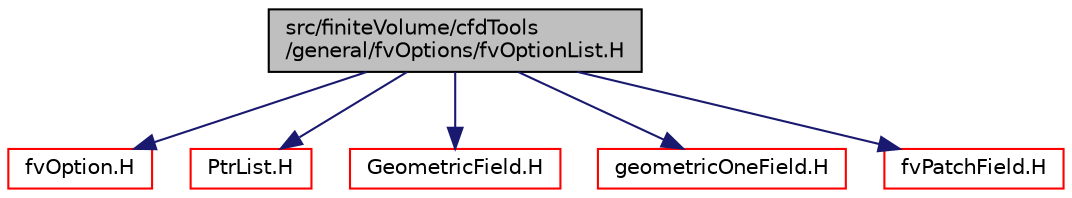 digraph "src/finiteVolume/cfdTools/general/fvOptions/fvOptionList.H"
{
  bgcolor="transparent";
  edge [fontname="Helvetica",fontsize="10",labelfontname="Helvetica",labelfontsize="10"];
  node [fontname="Helvetica",fontsize="10",shape=record];
  Node1 [label="src/finiteVolume/cfdTools\l/general/fvOptions/fvOptionList.H",height=0.2,width=0.4,color="black", fillcolor="grey75", style="filled", fontcolor="black"];
  Node1 -> Node2 [color="midnightblue",fontsize="10",style="solid",fontname="Helvetica"];
  Node2 [label="fvOption.H",height=0.2,width=0.4,color="red",URL="$a05167.html"];
  Node1 -> Node3 [color="midnightblue",fontsize="10",style="solid",fontname="Helvetica"];
  Node3 [label="PtrList.H",height=0.2,width=0.4,color="red",URL="$a07782.html"];
  Node1 -> Node4 [color="midnightblue",fontsize="10",style="solid",fontname="Helvetica"];
  Node4 [label="GeometricField.H",height=0.2,width=0.4,color="red",URL="$a08143.html"];
  Node1 -> Node5 [color="midnightblue",fontsize="10",style="solid",fontname="Helvetica"];
  Node5 [label="geometricOneField.H",height=0.2,width=0.4,color="red",URL="$a08154.html"];
  Node1 -> Node6 [color="midnightblue",fontsize="10",style="solid",fontname="Helvetica"];
  Node6 [label="fvPatchField.H",height=0.2,width=0.4,color="red",URL="$a05639.html"];
}
